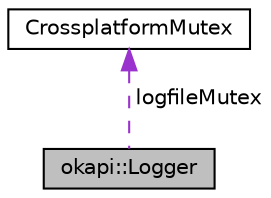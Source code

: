 digraph "okapi::Logger"
{
 // LATEX_PDF_SIZE
  edge [fontname="Helvetica",fontsize="10",labelfontname="Helvetica",labelfontsize="10"];
  node [fontname="Helvetica",fontsize="10",shape=record];
  Node1 [label="okapi::Logger",height=0.2,width=0.4,color="black", fillcolor="grey75", style="filled", fontcolor="black",tooltip=" "];
  Node2 -> Node1 [dir="back",color="darkorchid3",fontsize="10",style="dashed",label=" logfileMutex" ];
  Node2 [label="CrossplatformMutex",height=0.2,width=0.4,color="black", fillcolor="white", style="filled",URL="$classCrossplatformMutex.html",tooltip=" "];
}
